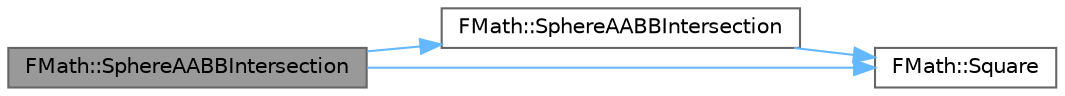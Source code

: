 digraph "FMath::SphereAABBIntersection"
{
 // INTERACTIVE_SVG=YES
 // LATEX_PDF_SIZE
  bgcolor="transparent";
  edge [fontname=Helvetica,fontsize=10,labelfontname=Helvetica,labelfontsize=10];
  node [fontname=Helvetica,fontsize=10,shape=box,height=0.2,width=0.4];
  rankdir="LR";
  Node1 [id="Node000001",label="FMath::SphereAABBIntersection",height=0.2,width=0.4,color="gray40", fillcolor="grey60", style="filled", fontcolor="black",tooltip="Converts a sphere into a point plus radius squared for the test above."];
  Node1 -> Node2 [id="edge1_Node000001_Node000002",color="steelblue1",style="solid",tooltip=" "];
  Node2 [id="Node000002",label="FMath::SphereAABBIntersection",height=0.2,width=0.4,color="grey40", fillcolor="white", style="filled",URL="$dc/d20/structFMath.html#a28eecdc7c61c88e5adfa32d4437ce74b",tooltip="Performs a sphere vs box intersection test using Arvo's algorithm:"];
  Node2 -> Node3 [id="edge2_Node000002_Node000003",color="steelblue1",style="solid",tooltip=" "];
  Node3 [id="Node000003",label="FMath::Square",height=0.2,width=0.4,color="grey40", fillcolor="white", style="filled",URL="$dc/d20/structFMath.html#a75ab76fcf6b3ba793913464f8798ea6b",tooltip="Multiples value by itself."];
  Node1 -> Node3 [id="edge3_Node000001_Node000003",color="steelblue1",style="solid",tooltip=" "];
}
